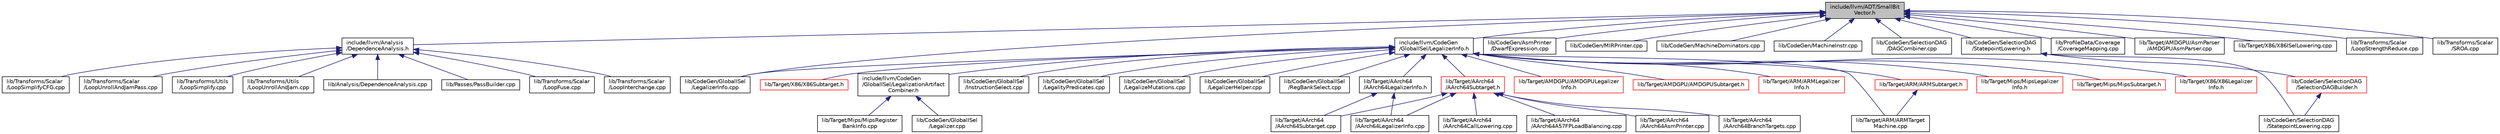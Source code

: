 digraph "include/llvm/ADT/SmallBitVector.h"
{
 // LATEX_PDF_SIZE
  bgcolor="transparent";
  edge [fontname="Helvetica",fontsize="10",labelfontname="Helvetica",labelfontsize="10"];
  node [fontname="Helvetica",fontsize="10",shape="box"];
  Node1 [label="include/llvm/ADT/SmallBit\lVector.h",height=0.2,width=0.4,color="black", fillcolor="grey75", style="filled", fontcolor="black",tooltip=" "];
  Node1 -> Node2 [dir="back",color="midnightblue",fontsize="10",style="solid",fontname="Helvetica"];
  Node2 [label="include/llvm/Analysis\l/DependenceAnalysis.h",height=0.2,width=0.4,color="black",URL="$DependenceAnalysis_8h.html",tooltip=" "];
  Node2 -> Node3 [dir="back",color="midnightblue",fontsize="10",style="solid",fontname="Helvetica"];
  Node3 [label="lib/Analysis/DependenceAnalysis.cpp",height=0.2,width=0.4,color="black",URL="$DependenceAnalysis_8cpp.html",tooltip=" "];
  Node2 -> Node4 [dir="back",color="midnightblue",fontsize="10",style="solid",fontname="Helvetica"];
  Node4 [label="lib/Passes/PassBuilder.cpp",height=0.2,width=0.4,color="black",URL="$PassBuilder_8cpp.html",tooltip="This file provides the implementation of the PassBuilder based on our static pass registry as well as..."];
  Node2 -> Node5 [dir="back",color="midnightblue",fontsize="10",style="solid",fontname="Helvetica"];
  Node5 [label="lib/Transforms/Scalar\l/LoopFuse.cpp",height=0.2,width=0.4,color="black",URL="$LoopFuse_8cpp.html",tooltip="This file implements the loop fusion pass."];
  Node2 -> Node6 [dir="back",color="midnightblue",fontsize="10",style="solid",fontname="Helvetica"];
  Node6 [label="lib/Transforms/Scalar\l/LoopInterchange.cpp",height=0.2,width=0.4,color="black",URL="$LoopInterchange_8cpp.html",tooltip=" "];
  Node2 -> Node7 [dir="back",color="midnightblue",fontsize="10",style="solid",fontname="Helvetica"];
  Node7 [label="lib/Transforms/Scalar\l/LoopSimplifyCFG.cpp",height=0.2,width=0.4,color="black",URL="$LoopSimplifyCFG_8cpp.html",tooltip=" "];
  Node2 -> Node8 [dir="back",color="midnightblue",fontsize="10",style="solid",fontname="Helvetica"];
  Node8 [label="lib/Transforms/Scalar\l/LoopUnrollAndJamPass.cpp",height=0.2,width=0.4,color="black",URL="$LoopUnrollAndJamPass_8cpp.html",tooltip=" "];
  Node2 -> Node9 [dir="back",color="midnightblue",fontsize="10",style="solid",fontname="Helvetica"];
  Node9 [label="lib/Transforms/Utils\l/LoopSimplify.cpp",height=0.2,width=0.4,color="black",URL="$LoopSimplify_8cpp.html",tooltip=" "];
  Node2 -> Node10 [dir="back",color="midnightblue",fontsize="10",style="solid",fontname="Helvetica"];
  Node10 [label="lib/Transforms/Utils\l/LoopUnrollAndJam.cpp",height=0.2,width=0.4,color="black",URL="$LoopUnrollAndJam_8cpp.html",tooltip=" "];
  Node1 -> Node11 [dir="back",color="midnightblue",fontsize="10",style="solid",fontname="Helvetica"];
  Node11 [label="include/llvm/CodeGen\l/GlobalISel/LegalizerInfo.h",height=0.2,width=0.4,color="black",URL="$LegalizerInfo_8h.html",tooltip=" "];
  Node11 -> Node12 [dir="back",color="midnightblue",fontsize="10",style="solid",fontname="Helvetica"];
  Node12 [label="include/llvm/CodeGen\l/GlobalISel/LegalizationArtifact\lCombiner.h",height=0.2,width=0.4,color="black",URL="$LegalizationArtifactCombiner_8h.html",tooltip=" "];
  Node12 -> Node13 [dir="back",color="midnightblue",fontsize="10",style="solid",fontname="Helvetica"];
  Node13 [label="lib/CodeGen/GlobalISel\l/Legalizer.cpp",height=0.2,width=0.4,color="black",URL="$Legalizer_8cpp.html",tooltip=" "];
  Node12 -> Node14 [dir="back",color="midnightblue",fontsize="10",style="solid",fontname="Helvetica"];
  Node14 [label="lib/Target/Mips/MipsRegister\lBankInfo.cpp",height=0.2,width=0.4,color="black",URL="$MipsRegisterBankInfo_8cpp.html",tooltip="This file implements the targeting of the RegisterBankInfo class for Mips."];
  Node11 -> Node15 [dir="back",color="midnightblue",fontsize="10",style="solid",fontname="Helvetica"];
  Node15 [label="lib/CodeGen/GlobalISel\l/InstructionSelect.cpp",height=0.2,width=0.4,color="black",URL="$InstructionSelect_8cpp.html",tooltip="This file implements the InstructionSelect class."];
  Node11 -> Node16 [dir="back",color="midnightblue",fontsize="10",style="solid",fontname="Helvetica"];
  Node16 [label="lib/CodeGen/GlobalISel\l/LegalityPredicates.cpp",height=0.2,width=0.4,color="black",URL="$LegalityPredicates_8cpp.html",tooltip=" "];
  Node11 -> Node17 [dir="back",color="midnightblue",fontsize="10",style="solid",fontname="Helvetica"];
  Node17 [label="lib/CodeGen/GlobalISel\l/LegalizeMutations.cpp",height=0.2,width=0.4,color="black",URL="$LegalizeMutations_8cpp.html",tooltip=" "];
  Node11 -> Node18 [dir="back",color="midnightblue",fontsize="10",style="solid",fontname="Helvetica"];
  Node18 [label="lib/CodeGen/GlobalISel\l/LegalizerHelper.cpp",height=0.2,width=0.4,color="black",URL="$LegalizerHelper_8cpp.html",tooltip=" "];
  Node11 -> Node19 [dir="back",color="midnightblue",fontsize="10",style="solid",fontname="Helvetica"];
  Node19 [label="lib/CodeGen/GlobalISel\l/LegalizerInfo.cpp",height=0.2,width=0.4,color="black",URL="$LegalizerInfo_8cpp.html",tooltip=" "];
  Node11 -> Node20 [dir="back",color="midnightblue",fontsize="10",style="solid",fontname="Helvetica"];
  Node20 [label="lib/CodeGen/GlobalISel\l/RegBankSelect.cpp",height=0.2,width=0.4,color="black",URL="$RegBankSelect_8cpp.html",tooltip="This file implements the RegBankSelect class."];
  Node11 -> Node21 [dir="back",color="midnightblue",fontsize="10",style="solid",fontname="Helvetica"];
  Node21 [label="lib/Target/AArch64\l/AArch64LegalizerInfo.h",height=0.2,width=0.4,color="black",URL="$AArch64LegalizerInfo_8h.html",tooltip="This file declares the targeting of the Machinelegalizer class for AArch64."];
  Node21 -> Node22 [dir="back",color="midnightblue",fontsize="10",style="solid",fontname="Helvetica"];
  Node22 [label="lib/Target/AArch64\l/AArch64LegalizerInfo.cpp",height=0.2,width=0.4,color="black",URL="$AArch64LegalizerInfo_8cpp.html",tooltip="This file implements the targeting of the Machinelegalizer class for AArch64."];
  Node21 -> Node23 [dir="back",color="midnightblue",fontsize="10",style="solid",fontname="Helvetica"];
  Node23 [label="lib/Target/AArch64\l/AArch64Subtarget.cpp",height=0.2,width=0.4,color="black",URL="$AArch64Subtarget_8cpp.html",tooltip=" "];
  Node11 -> Node24 [dir="back",color="midnightblue",fontsize="10",style="solid",fontname="Helvetica"];
  Node24 [label="lib/Target/AArch64\l/AArch64Subtarget.h",height=0.2,width=0.4,color="red",URL="$AArch64Subtarget_8h.html",tooltip=" "];
  Node24 -> Node25 [dir="back",color="midnightblue",fontsize="10",style="solid",fontname="Helvetica"];
  Node25 [label="lib/Target/AArch64\l/AArch64A57FPLoadBalancing.cpp",height=0.2,width=0.4,color="black",URL="$AArch64A57FPLoadBalancing_8cpp.html",tooltip=" "];
  Node24 -> Node26 [dir="back",color="midnightblue",fontsize="10",style="solid",fontname="Helvetica"];
  Node26 [label="lib/Target/AArch64\l/AArch64AsmPrinter.cpp",height=0.2,width=0.4,color="black",URL="$AArch64AsmPrinter_8cpp.html",tooltip=" "];
  Node24 -> Node27 [dir="back",color="midnightblue",fontsize="10",style="solid",fontname="Helvetica"];
  Node27 [label="lib/Target/AArch64\l/AArch64BranchTargets.cpp",height=0.2,width=0.4,color="black",URL="$AArch64BranchTargets_8cpp.html",tooltip=" "];
  Node24 -> Node28 [dir="back",color="midnightblue",fontsize="10",style="solid",fontname="Helvetica"];
  Node28 [label="lib/Target/AArch64\l/AArch64CallLowering.cpp",height=0.2,width=0.4,color="black",URL="$AArch64CallLowering_8cpp.html",tooltip="This file implements the lowering of LLVM calls to machine code calls for GlobalISel."];
  Node24 -> Node22 [dir="back",color="midnightblue",fontsize="10",style="solid",fontname="Helvetica"];
  Node24 -> Node23 [dir="back",color="midnightblue",fontsize="10",style="solid",fontname="Helvetica"];
  Node11 -> Node53 [dir="back",color="midnightblue",fontsize="10",style="solid",fontname="Helvetica"];
  Node53 [label="lib/Target/AMDGPU/AMDGPULegalizer\lInfo.h",height=0.2,width=0.4,color="red",URL="$AMDGPULegalizerInfo_8h.html",tooltip="This file declares the targeting of the Machinelegalizer class for AMDGPU."];
  Node11 -> Node57 [dir="back",color="midnightblue",fontsize="10",style="solid",fontname="Helvetica"];
  Node57 [label="lib/Target/AMDGPU/AMDGPUSubtarget.h",height=0.2,width=0.4,color="red",URL="$AMDGPUSubtarget_8h.html",tooltip="AMDGPU specific subclass of TargetSubtarget."];
  Node11 -> Node135 [dir="back",color="midnightblue",fontsize="10",style="solid",fontname="Helvetica"];
  Node135 [label="lib/Target/ARM/ARMLegalizer\lInfo.h",height=0.2,width=0.4,color="red",URL="$ARMLegalizerInfo_8h.html",tooltip="This file declares the targeting of the Machinelegalizer class for ARM."];
  Node11 -> Node138 [dir="back",color="midnightblue",fontsize="10",style="solid",fontname="Helvetica"];
  Node138 [label="lib/Target/ARM/ARMSubtarget.h",height=0.2,width=0.4,color="red",URL="$ARMSubtarget_8h.html",tooltip=" "];
  Node138 -> Node161 [dir="back",color="midnightblue",fontsize="10",style="solid",fontname="Helvetica"];
  Node161 [label="lib/Target/ARM/ARMTarget\lMachine.cpp",height=0.2,width=0.4,color="black",URL="$ARMTargetMachine_8cpp.html",tooltip=" "];
  Node11 -> Node161 [dir="back",color="midnightblue",fontsize="10",style="solid",fontname="Helvetica"];
  Node11 -> Node175 [dir="back",color="midnightblue",fontsize="10",style="solid",fontname="Helvetica"];
  Node175 [label="lib/Target/Mips/MipsLegalizer\lInfo.h",height=0.2,width=0.4,color="red",URL="$MipsLegalizerInfo_8h.html",tooltip="This file declares the targeting of the Machinelegalizer class for Mips."];
  Node11 -> Node178 [dir="back",color="midnightblue",fontsize="10",style="solid",fontname="Helvetica"];
  Node178 [label="lib/Target/Mips/MipsSubtarget.h",height=0.2,width=0.4,color="red",URL="$MipsSubtarget_8h.html",tooltip=" "];
  Node11 -> Node216 [dir="back",color="midnightblue",fontsize="10",style="solid",fontname="Helvetica"];
  Node216 [label="lib/Target/X86/X86Legalizer\lInfo.h",height=0.2,width=0.4,color="red",URL="$X86LegalizerInfo_8h.html",tooltip="This file declares the targeting of the Machinelegalizer class for X86."];
  Node11 -> Node220 [dir="back",color="midnightblue",fontsize="10",style="solid",fontname="Helvetica"];
  Node220 [label="lib/Target/X86/X86Subtarget.h",height=0.2,width=0.4,color="red",URL="$X86Subtarget_8h.html",tooltip=" "];
  Node1 -> Node258 [dir="back",color="midnightblue",fontsize="10",style="solid",fontname="Helvetica"];
  Node258 [label="lib/CodeGen/AsmPrinter\l/DwarfExpression.cpp",height=0.2,width=0.4,color="black",URL="$DwarfExpression_8cpp.html",tooltip=" "];
  Node1 -> Node19 [dir="back",color="midnightblue",fontsize="10",style="solid",fontname="Helvetica"];
  Node1 -> Node259 [dir="back",color="midnightblue",fontsize="10",style="solid",fontname="Helvetica"];
  Node259 [label="lib/CodeGen/MIRPrinter.cpp",height=0.2,width=0.4,color="black",URL="$MIRPrinter_8cpp.html",tooltip=" "];
  Node1 -> Node260 [dir="back",color="midnightblue",fontsize="10",style="solid",fontname="Helvetica"];
  Node260 [label="lib/CodeGen/MachineDominators.cpp",height=0.2,width=0.4,color="black",URL="$MachineDominators_8cpp.html",tooltip=" "];
  Node1 -> Node261 [dir="back",color="midnightblue",fontsize="10",style="solid",fontname="Helvetica"];
  Node261 [label="lib/CodeGen/MachineInstr.cpp",height=0.2,width=0.4,color="black",URL="$MachineInstr_8cpp.html",tooltip=" "];
  Node1 -> Node262 [dir="back",color="midnightblue",fontsize="10",style="solid",fontname="Helvetica"];
  Node262 [label="lib/CodeGen/SelectionDAG\l/DAGCombiner.cpp",height=0.2,width=0.4,color="black",URL="$DAGCombiner_8cpp.html",tooltip=" "];
  Node1 -> Node263 [dir="back",color="midnightblue",fontsize="10",style="solid",fontname="Helvetica"];
  Node263 [label="lib/CodeGen/SelectionDAG\l/StatepointLowering.h",height=0.2,width=0.4,color="black",URL="$StatepointLowering_8h.html",tooltip=" "];
  Node263 -> Node264 [dir="back",color="midnightblue",fontsize="10",style="solid",fontname="Helvetica"];
  Node264 [label="lib/CodeGen/SelectionDAG\l/SelectionDAGBuilder.h",height=0.2,width=0.4,color="red",URL="$SelectionDAGBuilder_8h.html",tooltip=" "];
  Node264 -> Node267 [dir="back",color="midnightblue",fontsize="10",style="solid",fontname="Helvetica"];
  Node267 [label="lib/CodeGen/SelectionDAG\l/StatepointLowering.cpp",height=0.2,width=0.4,color="black",URL="$StatepointLowering_8cpp.html",tooltip=" "];
  Node263 -> Node267 [dir="back",color="midnightblue",fontsize="10",style="solid",fontname="Helvetica"];
  Node1 -> Node268 [dir="back",color="midnightblue",fontsize="10",style="solid",fontname="Helvetica"];
  Node268 [label="lib/ProfileData/Coverage\l/CoverageMapping.cpp",height=0.2,width=0.4,color="black",URL="$CoverageMapping_8cpp.html",tooltip=" "];
  Node1 -> Node269 [dir="back",color="midnightblue",fontsize="10",style="solid",fontname="Helvetica"];
  Node269 [label="lib/Target/AMDGPU/AsmParser\l/AMDGPUAsmParser.cpp",height=0.2,width=0.4,color="black",URL="$AMDGPUAsmParser_8cpp.html",tooltip=" "];
  Node1 -> Node253 [dir="back",color="midnightblue",fontsize="10",style="solid",fontname="Helvetica"];
  Node253 [label="lib/Target/X86/X86ISelLowering.cpp",height=0.2,width=0.4,color="black",URL="$X86ISelLowering_8cpp.html",tooltip=" "];
  Node1 -> Node270 [dir="back",color="midnightblue",fontsize="10",style="solid",fontname="Helvetica"];
  Node270 [label="lib/Transforms/Scalar\l/LoopStrengthReduce.cpp",height=0.2,width=0.4,color="black",URL="$LoopStrengthReduce_8cpp.html",tooltip=" "];
  Node1 -> Node271 [dir="back",color="midnightblue",fontsize="10",style="solid",fontname="Helvetica"];
  Node271 [label="lib/Transforms/Scalar\l/SROA.cpp",height=0.2,width=0.4,color="black",URL="$SROA_8cpp.html",tooltip="This transformation implements the well known scalar replacement of aggregates transformation."];
}

